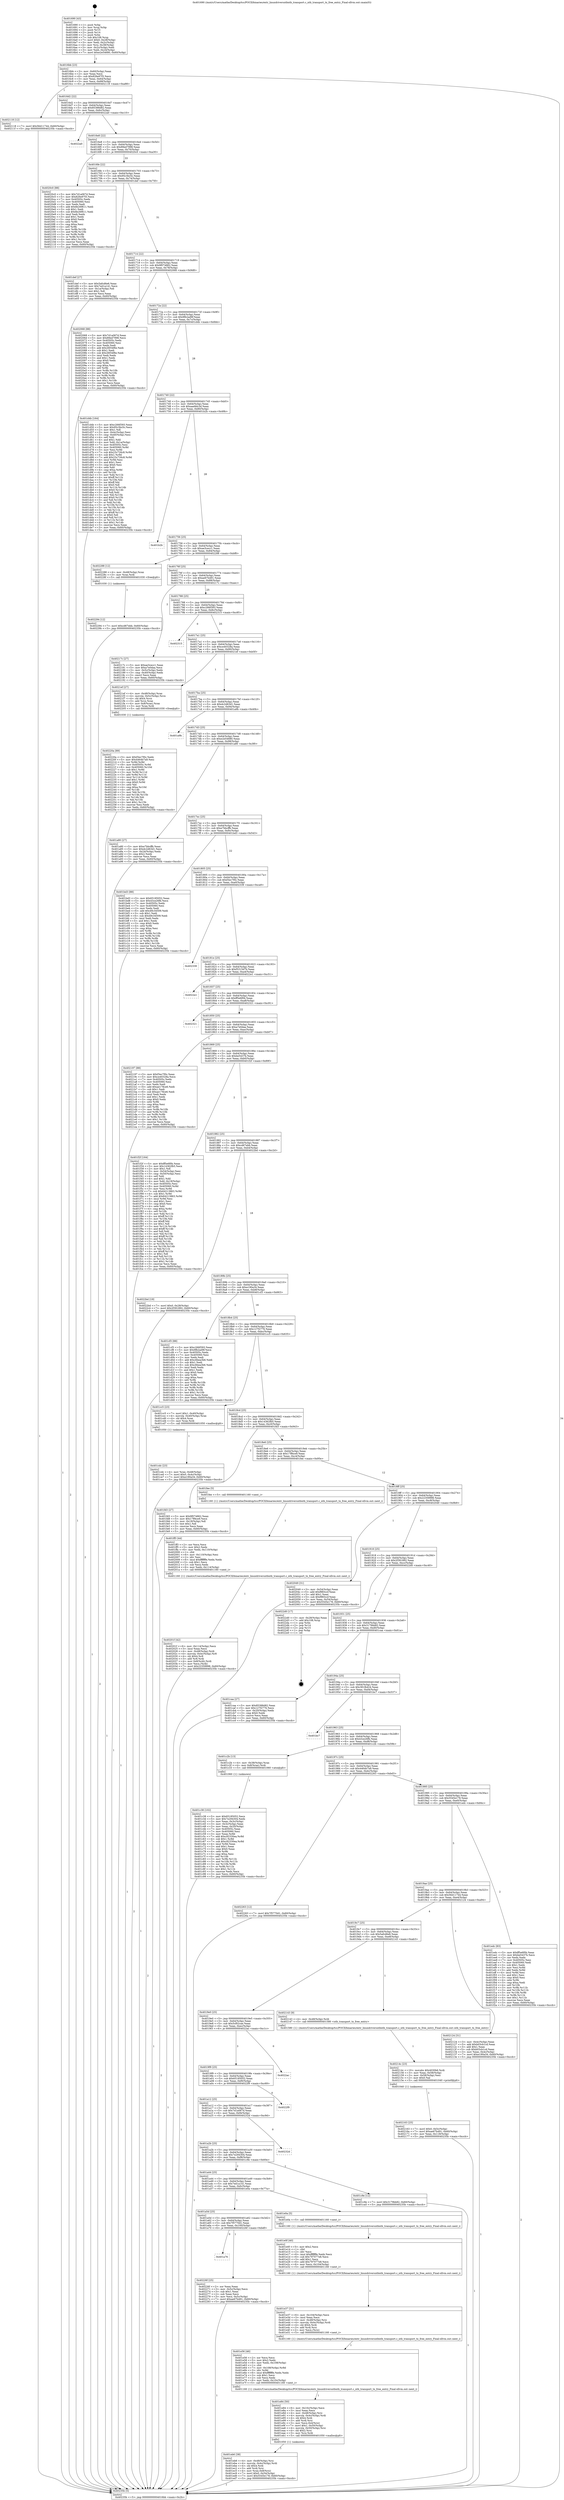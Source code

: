 digraph "0x401690" {
  label = "0x401690 (/mnt/c/Users/mathe/Desktop/tcc/POCII/binaries/extr_linuxdriversntbntb_transport.c_ntb_transport_tx_free_entry_Final-ollvm.out::main(0))"
  labelloc = "t"
  node[shape=record]

  Entry [label="",width=0.3,height=0.3,shape=circle,fillcolor=black,style=filled]
  "0x4016bb" [label="{
     0x4016bb [23]\l
     | [instrs]\l
     &nbsp;&nbsp;0x4016bb \<+3\>: mov -0x60(%rbp),%eax\l
     &nbsp;&nbsp;0x4016be \<+2\>: mov %eax,%ecx\l
     &nbsp;&nbsp;0x4016c0 \<+6\>: sub $0x826e97f3,%ecx\l
     &nbsp;&nbsp;0x4016c6 \<+3\>: mov %eax,-0x64(%rbp)\l
     &nbsp;&nbsp;0x4016c9 \<+3\>: mov %ecx,-0x68(%rbp)\l
     &nbsp;&nbsp;0x4016cc \<+6\>: je 0000000000402118 \<main+0xa88\>\l
  }"]
  "0x402118" [label="{
     0x402118 [12]\l
     | [instrs]\l
     &nbsp;&nbsp;0x402118 \<+7\>: movl $0x56d11744,-0x60(%rbp)\l
     &nbsp;&nbsp;0x40211f \<+5\>: jmp 000000000040235b \<main+0xccb\>\l
  }"]
  "0x4016d2" [label="{
     0x4016d2 [22]\l
     | [instrs]\l
     &nbsp;&nbsp;0x4016d2 \<+5\>: jmp 00000000004016d7 \<main+0x47\>\l
     &nbsp;&nbsp;0x4016d7 \<+3\>: mov -0x64(%rbp),%eax\l
     &nbsp;&nbsp;0x4016da \<+5\>: sub $0x85388d82,%eax\l
     &nbsp;&nbsp;0x4016df \<+3\>: mov %eax,-0x6c(%rbp)\l
     &nbsp;&nbsp;0x4016e2 \<+6\>: je 00000000004022a0 \<main+0xc10\>\l
  }"]
  Exit [label="",width=0.3,height=0.3,shape=circle,fillcolor=black,style=filled,peripheries=2]
  "0x4022a0" [label="{
     0x4022a0\l
  }", style=dashed]
  "0x4016e8" [label="{
     0x4016e8 [22]\l
     | [instrs]\l
     &nbsp;&nbsp;0x4016e8 \<+5\>: jmp 00000000004016ed \<main+0x5d\>\l
     &nbsp;&nbsp;0x4016ed \<+3\>: mov -0x64(%rbp),%eax\l
     &nbsp;&nbsp;0x4016f0 \<+5\>: sub $0x89ed7998,%eax\l
     &nbsp;&nbsp;0x4016f5 \<+3\>: mov %eax,-0x70(%rbp)\l
     &nbsp;&nbsp;0x4016f8 \<+6\>: je 00000000004020c0 \<main+0xa30\>\l
  }"]
  "0x402294" [label="{
     0x402294 [12]\l
     | [instrs]\l
     &nbsp;&nbsp;0x402294 \<+7\>: movl $0xcd67ebb,-0x60(%rbp)\l
     &nbsp;&nbsp;0x40229b \<+5\>: jmp 000000000040235b \<main+0xccb\>\l
  }"]
  "0x4020c0" [label="{
     0x4020c0 [88]\l
     | [instrs]\l
     &nbsp;&nbsp;0x4020c0 \<+5\>: mov $0x7d1a067d,%eax\l
     &nbsp;&nbsp;0x4020c5 \<+5\>: mov $0x826e97f3,%ecx\l
     &nbsp;&nbsp;0x4020ca \<+7\>: mov 0x40505c,%edx\l
     &nbsp;&nbsp;0x4020d1 \<+7\>: mov 0x405060,%esi\l
     &nbsp;&nbsp;0x4020d8 \<+2\>: mov %edx,%edi\l
     &nbsp;&nbsp;0x4020da \<+6\>: add $0x8e26f611,%edi\l
     &nbsp;&nbsp;0x4020e0 \<+3\>: sub $0x1,%edi\l
     &nbsp;&nbsp;0x4020e3 \<+6\>: sub $0x8e26f611,%edi\l
     &nbsp;&nbsp;0x4020e9 \<+3\>: imul %edi,%edx\l
     &nbsp;&nbsp;0x4020ec \<+3\>: and $0x1,%edx\l
     &nbsp;&nbsp;0x4020ef \<+3\>: cmp $0x0,%edx\l
     &nbsp;&nbsp;0x4020f2 \<+4\>: sete %r8b\l
     &nbsp;&nbsp;0x4020f6 \<+3\>: cmp $0xa,%esi\l
     &nbsp;&nbsp;0x4020f9 \<+4\>: setl %r9b\l
     &nbsp;&nbsp;0x4020fd \<+3\>: mov %r8b,%r10b\l
     &nbsp;&nbsp;0x402100 \<+3\>: and %r9b,%r10b\l
     &nbsp;&nbsp;0x402103 \<+3\>: xor %r9b,%r8b\l
     &nbsp;&nbsp;0x402106 \<+3\>: or %r8b,%r10b\l
     &nbsp;&nbsp;0x402109 \<+4\>: test $0x1,%r10b\l
     &nbsp;&nbsp;0x40210d \<+3\>: cmovne %ecx,%eax\l
     &nbsp;&nbsp;0x402110 \<+3\>: mov %eax,-0x60(%rbp)\l
     &nbsp;&nbsp;0x402113 \<+5\>: jmp 000000000040235b \<main+0xccb\>\l
  }"]
  "0x4016fe" [label="{
     0x4016fe [22]\l
     | [instrs]\l
     &nbsp;&nbsp;0x4016fe \<+5\>: jmp 0000000000401703 \<main+0x73\>\l
     &nbsp;&nbsp;0x401703 \<+3\>: mov -0x64(%rbp),%eax\l
     &nbsp;&nbsp;0x401706 \<+5\>: sub $0x95c3bc5c,%eax\l
     &nbsp;&nbsp;0x40170b \<+3\>: mov %eax,-0x74(%rbp)\l
     &nbsp;&nbsp;0x40170e \<+6\>: je 0000000000401def \<main+0x75f\>\l
  }"]
  "0x401a76" [label="{
     0x401a76\l
  }", style=dashed]
  "0x401def" [label="{
     0x401def [27]\l
     | [instrs]\l
     &nbsp;&nbsp;0x401def \<+5\>: mov $0x5afcd6e6,%eax\l
     &nbsp;&nbsp;0x401df4 \<+5\>: mov $0x7ed1a141,%ecx\l
     &nbsp;&nbsp;0x401df9 \<+3\>: mov -0x1a(%rbp),%dl\l
     &nbsp;&nbsp;0x401dfc \<+3\>: test $0x1,%dl\l
     &nbsp;&nbsp;0x401dff \<+3\>: cmovne %ecx,%eax\l
     &nbsp;&nbsp;0x401e02 \<+3\>: mov %eax,-0x60(%rbp)\l
     &nbsp;&nbsp;0x401e05 \<+5\>: jmp 000000000040235b \<main+0xccb\>\l
  }"]
  "0x401714" [label="{
     0x401714 [22]\l
     | [instrs]\l
     &nbsp;&nbsp;0x401714 \<+5\>: jmp 0000000000401719 \<main+0x89\>\l
     &nbsp;&nbsp;0x401719 \<+3\>: mov -0x64(%rbp),%eax\l
     &nbsp;&nbsp;0x40171c \<+5\>: sub $0x9f074862,%eax\l
     &nbsp;&nbsp;0x401721 \<+3\>: mov %eax,-0x78(%rbp)\l
     &nbsp;&nbsp;0x401724 \<+6\>: je 0000000000402068 \<main+0x9d8\>\l
  }"]
  "0x40226f" [label="{
     0x40226f [25]\l
     | [instrs]\l
     &nbsp;&nbsp;0x40226f \<+2\>: xor %eax,%eax\l
     &nbsp;&nbsp;0x402271 \<+3\>: mov -0x5c(%rbp),%ecx\l
     &nbsp;&nbsp;0x402274 \<+3\>: sub $0x1,%eax\l
     &nbsp;&nbsp;0x402277 \<+2\>: sub %eax,%ecx\l
     &nbsp;&nbsp;0x402279 \<+3\>: mov %ecx,-0x5c(%rbp)\l
     &nbsp;&nbsp;0x40227c \<+7\>: movl $0xae67b491,-0x60(%rbp)\l
     &nbsp;&nbsp;0x402283 \<+5\>: jmp 000000000040235b \<main+0xccb\>\l
  }"]
  "0x402068" [label="{
     0x402068 [88]\l
     | [instrs]\l
     &nbsp;&nbsp;0x402068 \<+5\>: mov $0x7d1a067d,%eax\l
     &nbsp;&nbsp;0x40206d \<+5\>: mov $0x89ed7998,%ecx\l
     &nbsp;&nbsp;0x402072 \<+7\>: mov 0x40505c,%edx\l
     &nbsp;&nbsp;0x402079 \<+7\>: mov 0x405060,%esi\l
     &nbsp;&nbsp;0x402080 \<+2\>: mov %edx,%edi\l
     &nbsp;&nbsp;0x402082 \<+6\>: add $0x26f34f6e,%edi\l
     &nbsp;&nbsp;0x402088 \<+3\>: sub $0x1,%edi\l
     &nbsp;&nbsp;0x40208b \<+6\>: sub $0x26f34f6e,%edi\l
     &nbsp;&nbsp;0x402091 \<+3\>: imul %edi,%edx\l
     &nbsp;&nbsp;0x402094 \<+3\>: and $0x1,%edx\l
     &nbsp;&nbsp;0x402097 \<+3\>: cmp $0x0,%edx\l
     &nbsp;&nbsp;0x40209a \<+4\>: sete %r8b\l
     &nbsp;&nbsp;0x40209e \<+3\>: cmp $0xa,%esi\l
     &nbsp;&nbsp;0x4020a1 \<+4\>: setl %r9b\l
     &nbsp;&nbsp;0x4020a5 \<+3\>: mov %r8b,%r10b\l
     &nbsp;&nbsp;0x4020a8 \<+3\>: and %r9b,%r10b\l
     &nbsp;&nbsp;0x4020ab \<+3\>: xor %r9b,%r8b\l
     &nbsp;&nbsp;0x4020ae \<+3\>: or %r8b,%r10b\l
     &nbsp;&nbsp;0x4020b1 \<+4\>: test $0x1,%r10b\l
     &nbsp;&nbsp;0x4020b5 \<+3\>: cmovne %ecx,%eax\l
     &nbsp;&nbsp;0x4020b8 \<+3\>: mov %eax,-0x60(%rbp)\l
     &nbsp;&nbsp;0x4020bb \<+5\>: jmp 000000000040235b \<main+0xccb\>\l
  }"]
  "0x40172a" [label="{
     0x40172a [22]\l
     | [instrs]\l
     &nbsp;&nbsp;0x40172a \<+5\>: jmp 000000000040172f \<main+0x9f\>\l
     &nbsp;&nbsp;0x40172f \<+3\>: mov -0x64(%rbp),%eax\l
     &nbsp;&nbsp;0x401732 \<+5\>: sub $0x9fb2ad9f,%eax\l
     &nbsp;&nbsp;0x401737 \<+3\>: mov %eax,-0x7c(%rbp)\l
     &nbsp;&nbsp;0x40173a \<+6\>: je 0000000000401d4b \<main+0x6bb\>\l
  }"]
  "0x40220a" [label="{
     0x40220a [89]\l
     | [instrs]\l
     &nbsp;&nbsp;0x40220a \<+5\>: mov $0xf3ec7f0c,%edx\l
     &nbsp;&nbsp;0x40220f \<+5\>: mov $0x4464b7a9,%esi\l
     &nbsp;&nbsp;0x402214 \<+3\>: xor %r8d,%r8d\l
     &nbsp;&nbsp;0x402217 \<+8\>: mov 0x40505c,%r9d\l
     &nbsp;&nbsp;0x40221f \<+8\>: mov 0x405060,%r10d\l
     &nbsp;&nbsp;0x402227 \<+4\>: sub $0x1,%r8d\l
     &nbsp;&nbsp;0x40222b \<+3\>: mov %r9d,%r11d\l
     &nbsp;&nbsp;0x40222e \<+3\>: add %r8d,%r11d\l
     &nbsp;&nbsp;0x402231 \<+4\>: imul %r11d,%r9d\l
     &nbsp;&nbsp;0x402235 \<+4\>: and $0x1,%r9d\l
     &nbsp;&nbsp;0x402239 \<+4\>: cmp $0x0,%r9d\l
     &nbsp;&nbsp;0x40223d \<+3\>: sete %bl\l
     &nbsp;&nbsp;0x402240 \<+4\>: cmp $0xa,%r10d\l
     &nbsp;&nbsp;0x402244 \<+4\>: setl %r14b\l
     &nbsp;&nbsp;0x402248 \<+3\>: mov %bl,%r15b\l
     &nbsp;&nbsp;0x40224b \<+3\>: and %r14b,%r15b\l
     &nbsp;&nbsp;0x40224e \<+3\>: xor %r14b,%bl\l
     &nbsp;&nbsp;0x402251 \<+3\>: or %bl,%r15b\l
     &nbsp;&nbsp;0x402254 \<+4\>: test $0x1,%r15b\l
     &nbsp;&nbsp;0x402258 \<+3\>: cmovne %esi,%edx\l
     &nbsp;&nbsp;0x40225b \<+3\>: mov %edx,-0x60(%rbp)\l
     &nbsp;&nbsp;0x40225e \<+5\>: jmp 000000000040235b \<main+0xccb\>\l
  }"]
  "0x401d4b" [label="{
     0x401d4b [164]\l
     | [instrs]\l
     &nbsp;&nbsp;0x401d4b \<+5\>: mov $0xc266f393,%eax\l
     &nbsp;&nbsp;0x401d50 \<+5\>: mov $0x95c3bc5c,%ecx\l
     &nbsp;&nbsp;0x401d55 \<+2\>: mov $0x1,%dl\l
     &nbsp;&nbsp;0x401d57 \<+3\>: mov -0x4c(%rbp),%esi\l
     &nbsp;&nbsp;0x401d5a \<+3\>: cmp -0x40(%rbp),%esi\l
     &nbsp;&nbsp;0x401d5d \<+4\>: setl %dil\l
     &nbsp;&nbsp;0x401d61 \<+4\>: and $0x1,%dil\l
     &nbsp;&nbsp;0x401d65 \<+4\>: mov %dil,-0x1a(%rbp)\l
     &nbsp;&nbsp;0x401d69 \<+7\>: mov 0x40505c,%esi\l
     &nbsp;&nbsp;0x401d70 \<+8\>: mov 0x405060,%r8d\l
     &nbsp;&nbsp;0x401d78 \<+3\>: mov %esi,%r9d\l
     &nbsp;&nbsp;0x401d7b \<+7\>: sub $0x23c726c8,%r9d\l
     &nbsp;&nbsp;0x401d82 \<+4\>: sub $0x1,%r9d\l
     &nbsp;&nbsp;0x401d86 \<+7\>: add $0x23c726c8,%r9d\l
     &nbsp;&nbsp;0x401d8d \<+4\>: imul %r9d,%esi\l
     &nbsp;&nbsp;0x401d91 \<+3\>: and $0x1,%esi\l
     &nbsp;&nbsp;0x401d94 \<+3\>: cmp $0x0,%esi\l
     &nbsp;&nbsp;0x401d97 \<+4\>: sete %dil\l
     &nbsp;&nbsp;0x401d9b \<+4\>: cmp $0xa,%r8d\l
     &nbsp;&nbsp;0x401d9f \<+4\>: setl %r10b\l
     &nbsp;&nbsp;0x401da3 \<+3\>: mov %dil,%r11b\l
     &nbsp;&nbsp;0x401da6 \<+4\>: xor $0xff,%r11b\l
     &nbsp;&nbsp;0x401daa \<+3\>: mov %r10b,%bl\l
     &nbsp;&nbsp;0x401dad \<+3\>: xor $0xff,%bl\l
     &nbsp;&nbsp;0x401db0 \<+3\>: xor $0x0,%dl\l
     &nbsp;&nbsp;0x401db3 \<+3\>: mov %r11b,%r14b\l
     &nbsp;&nbsp;0x401db6 \<+4\>: and $0x0,%r14b\l
     &nbsp;&nbsp;0x401dba \<+3\>: and %dl,%dil\l
     &nbsp;&nbsp;0x401dbd \<+3\>: mov %bl,%r15b\l
     &nbsp;&nbsp;0x401dc0 \<+4\>: and $0x0,%r15b\l
     &nbsp;&nbsp;0x401dc4 \<+3\>: and %dl,%r10b\l
     &nbsp;&nbsp;0x401dc7 \<+3\>: or %dil,%r14b\l
     &nbsp;&nbsp;0x401dca \<+3\>: or %r10b,%r15b\l
     &nbsp;&nbsp;0x401dcd \<+3\>: xor %r15b,%r14b\l
     &nbsp;&nbsp;0x401dd0 \<+3\>: or %bl,%r11b\l
     &nbsp;&nbsp;0x401dd3 \<+4\>: xor $0xff,%r11b\l
     &nbsp;&nbsp;0x401dd7 \<+3\>: or $0x0,%dl\l
     &nbsp;&nbsp;0x401dda \<+3\>: and %dl,%r11b\l
     &nbsp;&nbsp;0x401ddd \<+3\>: or %r11b,%r14b\l
     &nbsp;&nbsp;0x401de0 \<+4\>: test $0x1,%r14b\l
     &nbsp;&nbsp;0x401de4 \<+3\>: cmovne %ecx,%eax\l
     &nbsp;&nbsp;0x401de7 \<+3\>: mov %eax,-0x60(%rbp)\l
     &nbsp;&nbsp;0x401dea \<+5\>: jmp 000000000040235b \<main+0xccb\>\l
  }"]
  "0x401740" [label="{
     0x401740 [22]\l
     | [instrs]\l
     &nbsp;&nbsp;0x401740 \<+5\>: jmp 0000000000401745 \<main+0xb5\>\l
     &nbsp;&nbsp;0x401745 \<+3\>: mov -0x64(%rbp),%eax\l
     &nbsp;&nbsp;0x401748 \<+5\>: sub $0xaae8dc3d,%eax\l
     &nbsp;&nbsp;0x40174d \<+3\>: mov %eax,-0x80(%rbp)\l
     &nbsp;&nbsp;0x401750 \<+6\>: je 0000000000401b2b \<main+0x49b\>\l
  }"]
  "0x402163" [label="{
     0x402163 [25]\l
     | [instrs]\l
     &nbsp;&nbsp;0x402163 \<+7\>: movl $0x0,-0x5c(%rbp)\l
     &nbsp;&nbsp;0x40216a \<+7\>: movl $0xae67b491,-0x60(%rbp)\l
     &nbsp;&nbsp;0x402171 \<+6\>: mov %eax,-0x118(%rbp)\l
     &nbsp;&nbsp;0x402177 \<+5\>: jmp 000000000040235b \<main+0xccb\>\l
  }"]
  "0x401b2b" [label="{
     0x401b2b\l
  }", style=dashed]
  "0x401756" [label="{
     0x401756 [25]\l
     | [instrs]\l
     &nbsp;&nbsp;0x401756 \<+5\>: jmp 000000000040175b \<main+0xcb\>\l
     &nbsp;&nbsp;0x40175b \<+3\>: mov -0x64(%rbp),%eax\l
     &nbsp;&nbsp;0x40175e \<+5\>: sub $0xae3cecc1,%eax\l
     &nbsp;&nbsp;0x401763 \<+6\>: mov %eax,-0x84(%rbp)\l
     &nbsp;&nbsp;0x401769 \<+6\>: je 0000000000402288 \<main+0xbf8\>\l
  }"]
  "0x40214c" [label="{
     0x40214c [23]\l
     | [instrs]\l
     &nbsp;&nbsp;0x40214c \<+10\>: movabs $0x4030b6,%rdi\l
     &nbsp;&nbsp;0x402156 \<+3\>: mov %eax,-0x58(%rbp)\l
     &nbsp;&nbsp;0x402159 \<+3\>: mov -0x58(%rbp),%esi\l
     &nbsp;&nbsp;0x40215c \<+2\>: mov $0x0,%al\l
     &nbsp;&nbsp;0x40215e \<+5\>: call 0000000000401040 \<printf@plt\>\l
     | [calls]\l
     &nbsp;&nbsp;0x401040 \{1\} (unknown)\l
  }"]
  "0x402288" [label="{
     0x402288 [12]\l
     | [instrs]\l
     &nbsp;&nbsp;0x402288 \<+4\>: mov -0x48(%rbp),%rax\l
     &nbsp;&nbsp;0x40228c \<+3\>: mov %rax,%rdi\l
     &nbsp;&nbsp;0x40228f \<+5\>: call 0000000000401030 \<free@plt\>\l
     | [calls]\l
     &nbsp;&nbsp;0x401030 \{1\} (unknown)\l
  }"]
  "0x40176f" [label="{
     0x40176f [25]\l
     | [instrs]\l
     &nbsp;&nbsp;0x40176f \<+5\>: jmp 0000000000401774 \<main+0xe4\>\l
     &nbsp;&nbsp;0x401774 \<+3\>: mov -0x64(%rbp),%eax\l
     &nbsp;&nbsp;0x401777 \<+5\>: sub $0xae67b491,%eax\l
     &nbsp;&nbsp;0x40177c \<+6\>: mov %eax,-0x88(%rbp)\l
     &nbsp;&nbsp;0x401782 \<+6\>: je 000000000040217c \<main+0xaec\>\l
  }"]
  "0x40201f" [label="{
     0x40201f [42]\l
     | [instrs]\l
     &nbsp;&nbsp;0x40201f \<+6\>: mov -0x114(%rbp),%ecx\l
     &nbsp;&nbsp;0x402025 \<+3\>: imul %eax,%ecx\l
     &nbsp;&nbsp;0x402028 \<+4\>: mov -0x48(%rbp),%rdi\l
     &nbsp;&nbsp;0x40202c \<+4\>: movslq -0x4c(%rbp),%r8\l
     &nbsp;&nbsp;0x402030 \<+4\>: shl $0x4,%r8\l
     &nbsp;&nbsp;0x402034 \<+3\>: add %r8,%rdi\l
     &nbsp;&nbsp;0x402037 \<+4\>: mov 0x8(%rdi),%rdi\l
     &nbsp;&nbsp;0x40203b \<+2\>: mov %ecx,(%rdi)\l
     &nbsp;&nbsp;0x40203d \<+7\>: movl $0x22359998,-0x60(%rbp)\l
     &nbsp;&nbsp;0x402044 \<+5\>: jmp 000000000040235b \<main+0xccb\>\l
  }"]
  "0x40217c" [label="{
     0x40217c [27]\l
     | [instrs]\l
     &nbsp;&nbsp;0x40217c \<+5\>: mov $0xae3cecc1,%eax\l
     &nbsp;&nbsp;0x402181 \<+5\>: mov $0xa7e0daa,%ecx\l
     &nbsp;&nbsp;0x402186 \<+3\>: mov -0x5c(%rbp),%edx\l
     &nbsp;&nbsp;0x402189 \<+3\>: cmp -0x40(%rbp),%edx\l
     &nbsp;&nbsp;0x40218c \<+3\>: cmovl %ecx,%eax\l
     &nbsp;&nbsp;0x40218f \<+3\>: mov %eax,-0x60(%rbp)\l
     &nbsp;&nbsp;0x402192 \<+5\>: jmp 000000000040235b \<main+0xccb\>\l
  }"]
  "0x401788" [label="{
     0x401788 [25]\l
     | [instrs]\l
     &nbsp;&nbsp;0x401788 \<+5\>: jmp 000000000040178d \<main+0xfd\>\l
     &nbsp;&nbsp;0x40178d \<+3\>: mov -0x64(%rbp),%eax\l
     &nbsp;&nbsp;0x401790 \<+5\>: sub $0xc266f393,%eax\l
     &nbsp;&nbsp;0x401795 \<+6\>: mov %eax,-0x8c(%rbp)\l
     &nbsp;&nbsp;0x40179b \<+6\>: je 0000000000402315 \<main+0xc85\>\l
  }"]
  "0x401ff3" [label="{
     0x401ff3 [44]\l
     | [instrs]\l
     &nbsp;&nbsp;0x401ff3 \<+2\>: xor %ecx,%ecx\l
     &nbsp;&nbsp;0x401ff5 \<+5\>: mov $0x2,%edx\l
     &nbsp;&nbsp;0x401ffa \<+6\>: mov %edx,-0x110(%rbp)\l
     &nbsp;&nbsp;0x402000 \<+1\>: cltd\l
     &nbsp;&nbsp;0x402001 \<+6\>: mov -0x110(%rbp),%esi\l
     &nbsp;&nbsp;0x402007 \<+2\>: idiv %esi\l
     &nbsp;&nbsp;0x402009 \<+6\>: imul $0xfffffffe,%edx,%edx\l
     &nbsp;&nbsp;0x40200f \<+3\>: sub $0x1,%ecx\l
     &nbsp;&nbsp;0x402012 \<+2\>: sub %ecx,%edx\l
     &nbsp;&nbsp;0x402014 \<+6\>: mov %edx,-0x114(%rbp)\l
     &nbsp;&nbsp;0x40201a \<+5\>: call 0000000000401160 \<next_i\>\l
     | [calls]\l
     &nbsp;&nbsp;0x401160 \{1\} (/mnt/c/Users/mathe/Desktop/tcc/POCII/binaries/extr_linuxdriversntbntb_transport.c_ntb_transport_tx_free_entry_Final-ollvm.out::next_i)\l
  }"]
  "0x402315" [label="{
     0x402315\l
  }", style=dashed]
  "0x4017a1" [label="{
     0x4017a1 [25]\l
     | [instrs]\l
     &nbsp;&nbsp;0x4017a1 \<+5\>: jmp 00000000004017a6 \<main+0x116\>\l
     &nbsp;&nbsp;0x4017a6 \<+3\>: mov -0x64(%rbp),%eax\l
     &nbsp;&nbsp;0x4017a9 \<+5\>: sub $0xce40328a,%eax\l
     &nbsp;&nbsp;0x4017ae \<+6\>: mov %eax,-0x90(%rbp)\l
     &nbsp;&nbsp;0x4017b4 \<+6\>: je 00000000004021ef \<main+0xb5f\>\l
  }"]
  "0x401eb6" [label="{
     0x401eb6 [38]\l
     | [instrs]\l
     &nbsp;&nbsp;0x401eb6 \<+4\>: mov -0x48(%rbp),%rsi\l
     &nbsp;&nbsp;0x401eba \<+4\>: movslq -0x4c(%rbp),%rdi\l
     &nbsp;&nbsp;0x401ebe \<+4\>: shl $0x4,%rdi\l
     &nbsp;&nbsp;0x401ec2 \<+3\>: add %rdi,%rsi\l
     &nbsp;&nbsp;0x401ec5 \<+4\>: mov %rax,0x8(%rsi)\l
     &nbsp;&nbsp;0x401ec9 \<+7\>: movl $0x0,-0x54(%rbp)\l
     &nbsp;&nbsp;0x401ed0 \<+7\>: movl $0x5545e178,-0x60(%rbp)\l
     &nbsp;&nbsp;0x401ed7 \<+5\>: jmp 000000000040235b \<main+0xccb\>\l
  }"]
  "0x4021ef" [label="{
     0x4021ef [27]\l
     | [instrs]\l
     &nbsp;&nbsp;0x4021ef \<+4\>: mov -0x48(%rbp),%rax\l
     &nbsp;&nbsp;0x4021f3 \<+4\>: movslq -0x5c(%rbp),%rcx\l
     &nbsp;&nbsp;0x4021f7 \<+4\>: shl $0x4,%rcx\l
     &nbsp;&nbsp;0x4021fb \<+3\>: add %rcx,%rax\l
     &nbsp;&nbsp;0x4021fe \<+4\>: mov 0x8(%rax),%rax\l
     &nbsp;&nbsp;0x402202 \<+3\>: mov %rax,%rdi\l
     &nbsp;&nbsp;0x402205 \<+5\>: call 0000000000401030 \<free@plt\>\l
     | [calls]\l
     &nbsp;&nbsp;0x401030 \{1\} (unknown)\l
  }"]
  "0x4017ba" [label="{
     0x4017ba [25]\l
     | [instrs]\l
     &nbsp;&nbsp;0x4017ba \<+5\>: jmp 00000000004017bf \<main+0x12f\>\l
     &nbsp;&nbsp;0x4017bf \<+3\>: mov -0x64(%rbp),%eax\l
     &nbsp;&nbsp;0x4017c2 \<+5\>: sub $0xdc2d63d1,%eax\l
     &nbsp;&nbsp;0x4017c7 \<+6\>: mov %eax,-0x94(%rbp)\l
     &nbsp;&nbsp;0x4017cd \<+6\>: je 0000000000401a9b \<main+0x40b\>\l
  }"]
  "0x401e84" [label="{
     0x401e84 [50]\l
     | [instrs]\l
     &nbsp;&nbsp;0x401e84 \<+6\>: mov -0x10c(%rbp),%ecx\l
     &nbsp;&nbsp;0x401e8a \<+3\>: imul %eax,%ecx\l
     &nbsp;&nbsp;0x401e8d \<+4\>: mov -0x48(%rbp),%rsi\l
     &nbsp;&nbsp;0x401e91 \<+4\>: movslq -0x4c(%rbp),%rdi\l
     &nbsp;&nbsp;0x401e95 \<+4\>: shl $0x4,%rdi\l
     &nbsp;&nbsp;0x401e99 \<+3\>: add %rdi,%rsi\l
     &nbsp;&nbsp;0x401e9c \<+3\>: mov %ecx,0x4(%rsi)\l
     &nbsp;&nbsp;0x401e9f \<+7\>: movl $0x1,-0x50(%rbp)\l
     &nbsp;&nbsp;0x401ea6 \<+4\>: movslq -0x50(%rbp),%rsi\l
     &nbsp;&nbsp;0x401eaa \<+4\>: shl $0x2,%rsi\l
     &nbsp;&nbsp;0x401eae \<+3\>: mov %rsi,%rdi\l
     &nbsp;&nbsp;0x401eb1 \<+5\>: call 0000000000401050 \<malloc@plt\>\l
     | [calls]\l
     &nbsp;&nbsp;0x401050 \{1\} (unknown)\l
  }"]
  "0x401a9b" [label="{
     0x401a9b\l
  }", style=dashed]
  "0x4017d3" [label="{
     0x4017d3 [25]\l
     | [instrs]\l
     &nbsp;&nbsp;0x4017d3 \<+5\>: jmp 00000000004017d8 \<main+0x148\>\l
     &nbsp;&nbsp;0x4017d8 \<+3\>: mov -0x64(%rbp),%eax\l
     &nbsp;&nbsp;0x4017db \<+5\>: sub $0xe2e54680,%eax\l
     &nbsp;&nbsp;0x4017e0 \<+6\>: mov %eax,-0x98(%rbp)\l
     &nbsp;&nbsp;0x4017e6 \<+6\>: je 0000000000401a80 \<main+0x3f0\>\l
  }"]
  "0x401e56" [label="{
     0x401e56 [46]\l
     | [instrs]\l
     &nbsp;&nbsp;0x401e56 \<+2\>: xor %ecx,%ecx\l
     &nbsp;&nbsp;0x401e58 \<+5\>: mov $0x2,%edx\l
     &nbsp;&nbsp;0x401e5d \<+6\>: mov %edx,-0x108(%rbp)\l
     &nbsp;&nbsp;0x401e63 \<+1\>: cltd\l
     &nbsp;&nbsp;0x401e64 \<+7\>: mov -0x108(%rbp),%r8d\l
     &nbsp;&nbsp;0x401e6b \<+3\>: idiv %r8d\l
     &nbsp;&nbsp;0x401e6e \<+6\>: imul $0xfffffffe,%edx,%edx\l
     &nbsp;&nbsp;0x401e74 \<+3\>: sub $0x1,%ecx\l
     &nbsp;&nbsp;0x401e77 \<+2\>: sub %ecx,%edx\l
     &nbsp;&nbsp;0x401e79 \<+6\>: mov %edx,-0x10c(%rbp)\l
     &nbsp;&nbsp;0x401e7f \<+5\>: call 0000000000401160 \<next_i\>\l
     | [calls]\l
     &nbsp;&nbsp;0x401160 \{1\} (/mnt/c/Users/mathe/Desktop/tcc/POCII/binaries/extr_linuxdriversntbntb_transport.c_ntb_transport_tx_free_entry_Final-ollvm.out::next_i)\l
  }"]
  "0x401a80" [label="{
     0x401a80 [27]\l
     | [instrs]\l
     &nbsp;&nbsp;0x401a80 \<+5\>: mov $0xe7bbcffb,%eax\l
     &nbsp;&nbsp;0x401a85 \<+5\>: mov $0xdc2d63d1,%ecx\l
     &nbsp;&nbsp;0x401a8a \<+3\>: mov -0x24(%rbp),%edx\l
     &nbsp;&nbsp;0x401a8d \<+3\>: cmp $0x2,%edx\l
     &nbsp;&nbsp;0x401a90 \<+3\>: cmovne %ecx,%eax\l
     &nbsp;&nbsp;0x401a93 \<+3\>: mov %eax,-0x60(%rbp)\l
     &nbsp;&nbsp;0x401a96 \<+5\>: jmp 000000000040235b \<main+0xccb\>\l
  }"]
  "0x4017ec" [label="{
     0x4017ec [25]\l
     | [instrs]\l
     &nbsp;&nbsp;0x4017ec \<+5\>: jmp 00000000004017f1 \<main+0x161\>\l
     &nbsp;&nbsp;0x4017f1 \<+3\>: mov -0x64(%rbp),%eax\l
     &nbsp;&nbsp;0x4017f4 \<+5\>: sub $0xe7bbcffb,%eax\l
     &nbsp;&nbsp;0x4017f9 \<+6\>: mov %eax,-0x9c(%rbp)\l
     &nbsp;&nbsp;0x4017ff \<+6\>: je 0000000000401bd3 \<main+0x543\>\l
  }"]
  "0x40235b" [label="{
     0x40235b [5]\l
     | [instrs]\l
     &nbsp;&nbsp;0x40235b \<+5\>: jmp 00000000004016bb \<main+0x2b\>\l
  }"]
  "0x401690" [label="{
     0x401690 [43]\l
     | [instrs]\l
     &nbsp;&nbsp;0x401690 \<+1\>: push %rbp\l
     &nbsp;&nbsp;0x401691 \<+3\>: mov %rsp,%rbp\l
     &nbsp;&nbsp;0x401694 \<+2\>: push %r15\l
     &nbsp;&nbsp;0x401696 \<+2\>: push %r14\l
     &nbsp;&nbsp;0x401698 \<+1\>: push %rbx\l
     &nbsp;&nbsp;0x401699 \<+7\>: sub $0x108,%rsp\l
     &nbsp;&nbsp;0x4016a0 \<+7\>: movl $0x0,-0x28(%rbp)\l
     &nbsp;&nbsp;0x4016a7 \<+3\>: mov %edi,-0x2c(%rbp)\l
     &nbsp;&nbsp;0x4016aa \<+4\>: mov %rsi,-0x38(%rbp)\l
     &nbsp;&nbsp;0x4016ae \<+3\>: mov -0x2c(%rbp),%edi\l
     &nbsp;&nbsp;0x4016b1 \<+3\>: mov %edi,-0x24(%rbp)\l
     &nbsp;&nbsp;0x4016b4 \<+7\>: movl $0xe2e54680,-0x60(%rbp)\l
  }"]
  "0x401e37" [label="{
     0x401e37 [31]\l
     | [instrs]\l
     &nbsp;&nbsp;0x401e37 \<+6\>: mov -0x104(%rbp),%ecx\l
     &nbsp;&nbsp;0x401e3d \<+3\>: imul %eax,%ecx\l
     &nbsp;&nbsp;0x401e40 \<+4\>: mov -0x48(%rbp),%rsi\l
     &nbsp;&nbsp;0x401e44 \<+4\>: movslq -0x4c(%rbp),%rdi\l
     &nbsp;&nbsp;0x401e48 \<+4\>: shl $0x4,%rdi\l
     &nbsp;&nbsp;0x401e4c \<+3\>: add %rdi,%rsi\l
     &nbsp;&nbsp;0x401e4f \<+2\>: mov %ecx,(%rsi)\l
     &nbsp;&nbsp;0x401e51 \<+5\>: call 0000000000401160 \<next_i\>\l
     | [calls]\l
     &nbsp;&nbsp;0x401160 \{1\} (/mnt/c/Users/mathe/Desktop/tcc/POCII/binaries/extr_linuxdriversntbntb_transport.c_ntb_transport_tx_free_entry_Final-ollvm.out::next_i)\l
  }"]
  "0x401bd3" [label="{
     0x401bd3 [88]\l
     | [instrs]\l
     &nbsp;&nbsp;0x401bd3 \<+5\>: mov $0x65185052,%eax\l
     &nbsp;&nbsp;0x401bd8 \<+5\>: mov $0x43ce26fb,%ecx\l
     &nbsp;&nbsp;0x401bdd \<+7\>: mov 0x40505c,%edx\l
     &nbsp;&nbsp;0x401be4 \<+7\>: mov 0x405060,%esi\l
     &nbsp;&nbsp;0x401beb \<+2\>: mov %edx,%edi\l
     &nbsp;&nbsp;0x401bed \<+6\>: add $0x49c34509,%edi\l
     &nbsp;&nbsp;0x401bf3 \<+3\>: sub $0x1,%edi\l
     &nbsp;&nbsp;0x401bf6 \<+6\>: sub $0x49c34509,%edi\l
     &nbsp;&nbsp;0x401bfc \<+3\>: imul %edi,%edx\l
     &nbsp;&nbsp;0x401bff \<+3\>: and $0x1,%edx\l
     &nbsp;&nbsp;0x401c02 \<+3\>: cmp $0x0,%edx\l
     &nbsp;&nbsp;0x401c05 \<+4\>: sete %r8b\l
     &nbsp;&nbsp;0x401c09 \<+3\>: cmp $0xa,%esi\l
     &nbsp;&nbsp;0x401c0c \<+4\>: setl %r9b\l
     &nbsp;&nbsp;0x401c10 \<+3\>: mov %r8b,%r10b\l
     &nbsp;&nbsp;0x401c13 \<+3\>: and %r9b,%r10b\l
     &nbsp;&nbsp;0x401c16 \<+3\>: xor %r9b,%r8b\l
     &nbsp;&nbsp;0x401c19 \<+3\>: or %r8b,%r10b\l
     &nbsp;&nbsp;0x401c1c \<+4\>: test $0x1,%r10b\l
     &nbsp;&nbsp;0x401c20 \<+3\>: cmovne %ecx,%eax\l
     &nbsp;&nbsp;0x401c23 \<+3\>: mov %eax,-0x60(%rbp)\l
     &nbsp;&nbsp;0x401c26 \<+5\>: jmp 000000000040235b \<main+0xccb\>\l
  }"]
  "0x401805" [label="{
     0x401805 [25]\l
     | [instrs]\l
     &nbsp;&nbsp;0x401805 \<+5\>: jmp 000000000040180a \<main+0x17a\>\l
     &nbsp;&nbsp;0x40180a \<+3\>: mov -0x64(%rbp),%eax\l
     &nbsp;&nbsp;0x40180d \<+5\>: sub $0xf3ec7f0c,%eax\l
     &nbsp;&nbsp;0x401812 \<+6\>: mov %eax,-0xa0(%rbp)\l
     &nbsp;&nbsp;0x401818 \<+6\>: je 0000000000402339 \<main+0xca9\>\l
  }"]
  "0x401e0f" [label="{
     0x401e0f [40]\l
     | [instrs]\l
     &nbsp;&nbsp;0x401e0f \<+5\>: mov $0x2,%ecx\l
     &nbsp;&nbsp;0x401e14 \<+1\>: cltd\l
     &nbsp;&nbsp;0x401e15 \<+2\>: idiv %ecx\l
     &nbsp;&nbsp;0x401e17 \<+6\>: imul $0xfffffffe,%edx,%ecx\l
     &nbsp;&nbsp;0x401e1d \<+6\>: sub $0x797077e8,%ecx\l
     &nbsp;&nbsp;0x401e23 \<+3\>: add $0x1,%ecx\l
     &nbsp;&nbsp;0x401e26 \<+6\>: add $0x797077e8,%ecx\l
     &nbsp;&nbsp;0x401e2c \<+6\>: mov %ecx,-0x104(%rbp)\l
     &nbsp;&nbsp;0x401e32 \<+5\>: call 0000000000401160 \<next_i\>\l
     | [calls]\l
     &nbsp;&nbsp;0x401160 \{1\} (/mnt/c/Users/mathe/Desktop/tcc/POCII/binaries/extr_linuxdriversntbntb_transport.c_ntb_transport_tx_free_entry_Final-ollvm.out::next_i)\l
  }"]
  "0x402339" [label="{
     0x402339\l
  }", style=dashed]
  "0x40181e" [label="{
     0x40181e [25]\l
     | [instrs]\l
     &nbsp;&nbsp;0x40181e \<+5\>: jmp 0000000000401823 \<main+0x193\>\l
     &nbsp;&nbsp;0x401823 \<+3\>: mov -0x64(%rbp),%eax\l
     &nbsp;&nbsp;0x401826 \<+5\>: sub $0xf5315d7b,%eax\l
     &nbsp;&nbsp;0x40182b \<+6\>: mov %eax,-0xa4(%rbp)\l
     &nbsp;&nbsp;0x401831 \<+6\>: je 00000000004022e1 \<main+0xc51\>\l
  }"]
  "0x401a5d" [label="{
     0x401a5d [25]\l
     | [instrs]\l
     &nbsp;&nbsp;0x401a5d \<+5\>: jmp 0000000000401a62 \<main+0x3d2\>\l
     &nbsp;&nbsp;0x401a62 \<+3\>: mov -0x64(%rbp),%eax\l
     &nbsp;&nbsp;0x401a65 \<+5\>: sub $0x7f5770d1,%eax\l
     &nbsp;&nbsp;0x401a6a \<+6\>: mov %eax,-0x100(%rbp)\l
     &nbsp;&nbsp;0x401a70 \<+6\>: je 000000000040226f \<main+0xbdf\>\l
  }"]
  "0x4022e1" [label="{
     0x4022e1\l
  }", style=dashed]
  "0x401837" [label="{
     0x401837 [25]\l
     | [instrs]\l
     &nbsp;&nbsp;0x401837 \<+5\>: jmp 000000000040183c \<main+0x1ac\>\l
     &nbsp;&nbsp;0x40183c \<+3\>: mov -0x64(%rbp),%eax\l
     &nbsp;&nbsp;0x40183f \<+5\>: sub $0xff5e6f0b,%eax\l
     &nbsp;&nbsp;0x401844 \<+6\>: mov %eax,-0xa8(%rbp)\l
     &nbsp;&nbsp;0x40184a \<+6\>: je 0000000000402321 \<main+0xc91\>\l
  }"]
  "0x401e0a" [label="{
     0x401e0a [5]\l
     | [instrs]\l
     &nbsp;&nbsp;0x401e0a \<+5\>: call 0000000000401160 \<next_i\>\l
     | [calls]\l
     &nbsp;&nbsp;0x401160 \{1\} (/mnt/c/Users/mathe/Desktop/tcc/POCII/binaries/extr_linuxdriversntbntb_transport.c_ntb_transport_tx_free_entry_Final-ollvm.out::next_i)\l
  }"]
  "0x402321" [label="{
     0x402321\l
  }", style=dashed]
  "0x401850" [label="{
     0x401850 [25]\l
     | [instrs]\l
     &nbsp;&nbsp;0x401850 \<+5\>: jmp 0000000000401855 \<main+0x1c5\>\l
     &nbsp;&nbsp;0x401855 \<+3\>: mov -0x64(%rbp),%eax\l
     &nbsp;&nbsp;0x401858 \<+5\>: sub $0xa7e0daa,%eax\l
     &nbsp;&nbsp;0x40185d \<+6\>: mov %eax,-0xac(%rbp)\l
     &nbsp;&nbsp;0x401863 \<+6\>: je 0000000000402197 \<main+0xb07\>\l
  }"]
  "0x401cdc" [label="{
     0x401cdc [23]\l
     | [instrs]\l
     &nbsp;&nbsp;0x401cdc \<+4\>: mov %rax,-0x48(%rbp)\l
     &nbsp;&nbsp;0x401ce0 \<+7\>: movl $0x0,-0x4c(%rbp)\l
     &nbsp;&nbsp;0x401ce7 \<+7\>: movl $0xe190a34,-0x60(%rbp)\l
     &nbsp;&nbsp;0x401cee \<+5\>: jmp 000000000040235b \<main+0xccb\>\l
  }"]
  "0x402197" [label="{
     0x402197 [88]\l
     | [instrs]\l
     &nbsp;&nbsp;0x402197 \<+5\>: mov $0xf3ec7f0c,%eax\l
     &nbsp;&nbsp;0x40219c \<+5\>: mov $0xce40328a,%ecx\l
     &nbsp;&nbsp;0x4021a1 \<+7\>: mov 0x40505c,%edx\l
     &nbsp;&nbsp;0x4021a8 \<+7\>: mov 0x405060,%esi\l
     &nbsp;&nbsp;0x4021af \<+2\>: mov %edx,%edi\l
     &nbsp;&nbsp;0x4021b1 \<+6\>: add $0xae178ce6,%edi\l
     &nbsp;&nbsp;0x4021b7 \<+3\>: sub $0x1,%edi\l
     &nbsp;&nbsp;0x4021ba \<+6\>: sub $0xae178ce6,%edi\l
     &nbsp;&nbsp;0x4021c0 \<+3\>: imul %edi,%edx\l
     &nbsp;&nbsp;0x4021c3 \<+3\>: and $0x1,%edx\l
     &nbsp;&nbsp;0x4021c6 \<+3\>: cmp $0x0,%edx\l
     &nbsp;&nbsp;0x4021c9 \<+4\>: sete %r8b\l
     &nbsp;&nbsp;0x4021cd \<+3\>: cmp $0xa,%esi\l
     &nbsp;&nbsp;0x4021d0 \<+4\>: setl %r9b\l
     &nbsp;&nbsp;0x4021d4 \<+3\>: mov %r8b,%r10b\l
     &nbsp;&nbsp;0x4021d7 \<+3\>: and %r9b,%r10b\l
     &nbsp;&nbsp;0x4021da \<+3\>: xor %r9b,%r8b\l
     &nbsp;&nbsp;0x4021dd \<+3\>: or %r8b,%r10b\l
     &nbsp;&nbsp;0x4021e0 \<+4\>: test $0x1,%r10b\l
     &nbsp;&nbsp;0x4021e4 \<+3\>: cmovne %ecx,%eax\l
     &nbsp;&nbsp;0x4021e7 \<+3\>: mov %eax,-0x60(%rbp)\l
     &nbsp;&nbsp;0x4021ea \<+5\>: jmp 000000000040235b \<main+0xccb\>\l
  }"]
  "0x401869" [label="{
     0x401869 [25]\l
     | [instrs]\l
     &nbsp;&nbsp;0x401869 \<+5\>: jmp 000000000040186e \<main+0x1de\>\l
     &nbsp;&nbsp;0x40186e \<+3\>: mov -0x64(%rbp),%eax\l
     &nbsp;&nbsp;0x401871 \<+5\>: sub $0xbe5437b,%eax\l
     &nbsp;&nbsp;0x401876 \<+6\>: mov %eax,-0xb0(%rbp)\l
     &nbsp;&nbsp;0x40187c \<+6\>: je 0000000000401f2f \<main+0x89f\>\l
  }"]
  "0x401a44" [label="{
     0x401a44 [25]\l
     | [instrs]\l
     &nbsp;&nbsp;0x401a44 \<+5\>: jmp 0000000000401a49 \<main+0x3b9\>\l
     &nbsp;&nbsp;0x401a49 \<+3\>: mov -0x64(%rbp),%eax\l
     &nbsp;&nbsp;0x401a4c \<+5\>: sub $0x7ed1a141,%eax\l
     &nbsp;&nbsp;0x401a51 \<+6\>: mov %eax,-0xfc(%rbp)\l
     &nbsp;&nbsp;0x401a57 \<+6\>: je 0000000000401e0a \<main+0x77a\>\l
  }"]
  "0x401f2f" [label="{
     0x401f2f [164]\l
     | [instrs]\l
     &nbsp;&nbsp;0x401f2f \<+5\>: mov $0xff5e6f0b,%eax\l
     &nbsp;&nbsp;0x401f34 \<+5\>: mov $0x14362fb5,%ecx\l
     &nbsp;&nbsp;0x401f39 \<+2\>: mov $0x1,%dl\l
     &nbsp;&nbsp;0x401f3b \<+3\>: mov -0x54(%rbp),%esi\l
     &nbsp;&nbsp;0x401f3e \<+3\>: cmp -0x50(%rbp),%esi\l
     &nbsp;&nbsp;0x401f41 \<+4\>: setl %dil\l
     &nbsp;&nbsp;0x401f45 \<+4\>: and $0x1,%dil\l
     &nbsp;&nbsp;0x401f49 \<+4\>: mov %dil,-0x19(%rbp)\l
     &nbsp;&nbsp;0x401f4d \<+7\>: mov 0x40505c,%esi\l
     &nbsp;&nbsp;0x401f54 \<+8\>: mov 0x405060,%r8d\l
     &nbsp;&nbsp;0x401f5c \<+3\>: mov %esi,%r9d\l
     &nbsp;&nbsp;0x401f5f \<+7\>: sub $0x64213863,%r9d\l
     &nbsp;&nbsp;0x401f66 \<+4\>: sub $0x1,%r9d\l
     &nbsp;&nbsp;0x401f6a \<+7\>: add $0x64213863,%r9d\l
     &nbsp;&nbsp;0x401f71 \<+4\>: imul %r9d,%esi\l
     &nbsp;&nbsp;0x401f75 \<+3\>: and $0x1,%esi\l
     &nbsp;&nbsp;0x401f78 \<+3\>: cmp $0x0,%esi\l
     &nbsp;&nbsp;0x401f7b \<+4\>: sete %dil\l
     &nbsp;&nbsp;0x401f7f \<+4\>: cmp $0xa,%r8d\l
     &nbsp;&nbsp;0x401f83 \<+4\>: setl %r10b\l
     &nbsp;&nbsp;0x401f87 \<+3\>: mov %dil,%r11b\l
     &nbsp;&nbsp;0x401f8a \<+4\>: xor $0xff,%r11b\l
     &nbsp;&nbsp;0x401f8e \<+3\>: mov %r10b,%bl\l
     &nbsp;&nbsp;0x401f91 \<+3\>: xor $0xff,%bl\l
     &nbsp;&nbsp;0x401f94 \<+3\>: xor $0x1,%dl\l
     &nbsp;&nbsp;0x401f97 \<+3\>: mov %r11b,%r14b\l
     &nbsp;&nbsp;0x401f9a \<+4\>: and $0xff,%r14b\l
     &nbsp;&nbsp;0x401f9e \<+3\>: and %dl,%dil\l
     &nbsp;&nbsp;0x401fa1 \<+3\>: mov %bl,%r15b\l
     &nbsp;&nbsp;0x401fa4 \<+4\>: and $0xff,%r15b\l
     &nbsp;&nbsp;0x401fa8 \<+3\>: and %dl,%r10b\l
     &nbsp;&nbsp;0x401fab \<+3\>: or %dil,%r14b\l
     &nbsp;&nbsp;0x401fae \<+3\>: or %r10b,%r15b\l
     &nbsp;&nbsp;0x401fb1 \<+3\>: xor %r15b,%r14b\l
     &nbsp;&nbsp;0x401fb4 \<+3\>: or %bl,%r11b\l
     &nbsp;&nbsp;0x401fb7 \<+4\>: xor $0xff,%r11b\l
     &nbsp;&nbsp;0x401fbb \<+3\>: or $0x1,%dl\l
     &nbsp;&nbsp;0x401fbe \<+3\>: and %dl,%r11b\l
     &nbsp;&nbsp;0x401fc1 \<+3\>: or %r11b,%r14b\l
     &nbsp;&nbsp;0x401fc4 \<+4\>: test $0x1,%r14b\l
     &nbsp;&nbsp;0x401fc8 \<+3\>: cmovne %ecx,%eax\l
     &nbsp;&nbsp;0x401fcb \<+3\>: mov %eax,-0x60(%rbp)\l
     &nbsp;&nbsp;0x401fce \<+5\>: jmp 000000000040235b \<main+0xccb\>\l
  }"]
  "0x401882" [label="{
     0x401882 [25]\l
     | [instrs]\l
     &nbsp;&nbsp;0x401882 \<+5\>: jmp 0000000000401887 \<main+0x1f7\>\l
     &nbsp;&nbsp;0x401887 \<+3\>: mov -0x64(%rbp),%eax\l
     &nbsp;&nbsp;0x40188a \<+5\>: sub $0xcd67ebb,%eax\l
     &nbsp;&nbsp;0x40188f \<+6\>: mov %eax,-0xb4(%rbp)\l
     &nbsp;&nbsp;0x401895 \<+6\>: je 00000000004022bd \<main+0xc2d\>\l
  }"]
  "0x401c9e" [label="{
     0x401c9e [12]\l
     | [instrs]\l
     &nbsp;&nbsp;0x401c9e \<+7\>: movl $0x3179bb82,-0x60(%rbp)\l
     &nbsp;&nbsp;0x401ca5 \<+5\>: jmp 000000000040235b \<main+0xccb\>\l
  }"]
  "0x4022bd" [label="{
     0x4022bd [19]\l
     | [instrs]\l
     &nbsp;&nbsp;0x4022bd \<+7\>: movl $0x0,-0x28(%rbp)\l
     &nbsp;&nbsp;0x4022c4 \<+7\>: movl $0x2f391892,-0x60(%rbp)\l
     &nbsp;&nbsp;0x4022cb \<+5\>: jmp 000000000040235b \<main+0xccb\>\l
  }"]
  "0x40189b" [label="{
     0x40189b [25]\l
     | [instrs]\l
     &nbsp;&nbsp;0x40189b \<+5\>: jmp 00000000004018a0 \<main+0x210\>\l
     &nbsp;&nbsp;0x4018a0 \<+3\>: mov -0x64(%rbp),%eax\l
     &nbsp;&nbsp;0x4018a3 \<+5\>: sub $0xe190a34,%eax\l
     &nbsp;&nbsp;0x4018a8 \<+6\>: mov %eax,-0xb8(%rbp)\l
     &nbsp;&nbsp;0x4018ae \<+6\>: je 0000000000401cf3 \<main+0x663\>\l
  }"]
  "0x401a2b" [label="{
     0x401a2b [25]\l
     | [instrs]\l
     &nbsp;&nbsp;0x401a2b \<+5\>: jmp 0000000000401a30 \<main+0x3a0\>\l
     &nbsp;&nbsp;0x401a30 \<+3\>: mov -0x64(%rbp),%eax\l
     &nbsp;&nbsp;0x401a33 \<+5\>: sub $0x7e294304,%eax\l
     &nbsp;&nbsp;0x401a38 \<+6\>: mov %eax,-0xf8(%rbp)\l
     &nbsp;&nbsp;0x401a3e \<+6\>: je 0000000000401c9e \<main+0x60e\>\l
  }"]
  "0x401cf3" [label="{
     0x401cf3 [88]\l
     | [instrs]\l
     &nbsp;&nbsp;0x401cf3 \<+5\>: mov $0xc266f393,%eax\l
     &nbsp;&nbsp;0x401cf8 \<+5\>: mov $0x9fb2ad9f,%ecx\l
     &nbsp;&nbsp;0x401cfd \<+7\>: mov 0x40505c,%edx\l
     &nbsp;&nbsp;0x401d04 \<+7\>: mov 0x405060,%esi\l
     &nbsp;&nbsp;0x401d0b \<+2\>: mov %edx,%edi\l
     &nbsp;&nbsp;0x401d0d \<+6\>: add $0xc6bea3b6,%edi\l
     &nbsp;&nbsp;0x401d13 \<+3\>: sub $0x1,%edi\l
     &nbsp;&nbsp;0x401d16 \<+6\>: sub $0xc6bea3b6,%edi\l
     &nbsp;&nbsp;0x401d1c \<+3\>: imul %edi,%edx\l
     &nbsp;&nbsp;0x401d1f \<+3\>: and $0x1,%edx\l
     &nbsp;&nbsp;0x401d22 \<+3\>: cmp $0x0,%edx\l
     &nbsp;&nbsp;0x401d25 \<+4\>: sete %r8b\l
     &nbsp;&nbsp;0x401d29 \<+3\>: cmp $0xa,%esi\l
     &nbsp;&nbsp;0x401d2c \<+4\>: setl %r9b\l
     &nbsp;&nbsp;0x401d30 \<+3\>: mov %r8b,%r10b\l
     &nbsp;&nbsp;0x401d33 \<+3\>: and %r9b,%r10b\l
     &nbsp;&nbsp;0x401d36 \<+3\>: xor %r9b,%r8b\l
     &nbsp;&nbsp;0x401d39 \<+3\>: or %r8b,%r10b\l
     &nbsp;&nbsp;0x401d3c \<+4\>: test $0x1,%r10b\l
     &nbsp;&nbsp;0x401d40 \<+3\>: cmovne %ecx,%eax\l
     &nbsp;&nbsp;0x401d43 \<+3\>: mov %eax,-0x60(%rbp)\l
     &nbsp;&nbsp;0x401d46 \<+5\>: jmp 000000000040235b \<main+0xccb\>\l
  }"]
  "0x4018b4" [label="{
     0x4018b4 [25]\l
     | [instrs]\l
     &nbsp;&nbsp;0x4018b4 \<+5\>: jmp 00000000004018b9 \<main+0x229\>\l
     &nbsp;&nbsp;0x4018b9 \<+3\>: mov -0x64(%rbp),%eax\l
     &nbsp;&nbsp;0x4018bc \<+5\>: sub $0x127f2776,%eax\l
     &nbsp;&nbsp;0x4018c1 \<+6\>: mov %eax,-0xbc(%rbp)\l
     &nbsp;&nbsp;0x4018c7 \<+6\>: je 0000000000401cc5 \<main+0x635\>\l
  }"]
  "0x40232d" [label="{
     0x40232d\l
  }", style=dashed]
  "0x401cc5" [label="{
     0x401cc5 [23]\l
     | [instrs]\l
     &nbsp;&nbsp;0x401cc5 \<+7\>: movl $0x1,-0x40(%rbp)\l
     &nbsp;&nbsp;0x401ccc \<+4\>: movslq -0x40(%rbp),%rax\l
     &nbsp;&nbsp;0x401cd0 \<+4\>: shl $0x4,%rax\l
     &nbsp;&nbsp;0x401cd4 \<+3\>: mov %rax,%rdi\l
     &nbsp;&nbsp;0x401cd7 \<+5\>: call 0000000000401050 \<malloc@plt\>\l
     | [calls]\l
     &nbsp;&nbsp;0x401050 \{1\} (unknown)\l
  }"]
  "0x4018cd" [label="{
     0x4018cd [25]\l
     | [instrs]\l
     &nbsp;&nbsp;0x4018cd \<+5\>: jmp 00000000004018d2 \<main+0x242\>\l
     &nbsp;&nbsp;0x4018d2 \<+3\>: mov -0x64(%rbp),%eax\l
     &nbsp;&nbsp;0x4018d5 \<+5\>: sub $0x14362fb5,%eax\l
     &nbsp;&nbsp;0x4018da \<+6\>: mov %eax,-0xc0(%rbp)\l
     &nbsp;&nbsp;0x4018e0 \<+6\>: je 0000000000401fd3 \<main+0x943\>\l
  }"]
  "0x401a12" [label="{
     0x401a12 [25]\l
     | [instrs]\l
     &nbsp;&nbsp;0x401a12 \<+5\>: jmp 0000000000401a17 \<main+0x387\>\l
     &nbsp;&nbsp;0x401a17 \<+3\>: mov -0x64(%rbp),%eax\l
     &nbsp;&nbsp;0x401a1a \<+5\>: sub $0x7d1a067d,%eax\l
     &nbsp;&nbsp;0x401a1f \<+6\>: mov %eax,-0xf4(%rbp)\l
     &nbsp;&nbsp;0x401a25 \<+6\>: je 000000000040232d \<main+0xc9d\>\l
  }"]
  "0x401fd3" [label="{
     0x401fd3 [27]\l
     | [instrs]\l
     &nbsp;&nbsp;0x401fd3 \<+5\>: mov $0x9f074862,%eax\l
     &nbsp;&nbsp;0x401fd8 \<+5\>: mov $0x17ff4ce9,%ecx\l
     &nbsp;&nbsp;0x401fdd \<+3\>: mov -0x19(%rbp),%dl\l
     &nbsp;&nbsp;0x401fe0 \<+3\>: test $0x1,%dl\l
     &nbsp;&nbsp;0x401fe3 \<+3\>: cmovne %ecx,%eax\l
     &nbsp;&nbsp;0x401fe6 \<+3\>: mov %eax,-0x60(%rbp)\l
     &nbsp;&nbsp;0x401fe9 \<+5\>: jmp 000000000040235b \<main+0xccb\>\l
  }"]
  "0x4018e6" [label="{
     0x4018e6 [25]\l
     | [instrs]\l
     &nbsp;&nbsp;0x4018e6 \<+5\>: jmp 00000000004018eb \<main+0x25b\>\l
     &nbsp;&nbsp;0x4018eb \<+3\>: mov -0x64(%rbp),%eax\l
     &nbsp;&nbsp;0x4018ee \<+5\>: sub $0x17ff4ce9,%eax\l
     &nbsp;&nbsp;0x4018f3 \<+6\>: mov %eax,-0xc4(%rbp)\l
     &nbsp;&nbsp;0x4018f9 \<+6\>: je 0000000000401fee \<main+0x95e\>\l
  }"]
  "0x4022f9" [label="{
     0x4022f9\l
  }", style=dashed]
  "0x401fee" [label="{
     0x401fee [5]\l
     | [instrs]\l
     &nbsp;&nbsp;0x401fee \<+5\>: call 0000000000401160 \<next_i\>\l
     | [calls]\l
     &nbsp;&nbsp;0x401160 \{1\} (/mnt/c/Users/mathe/Desktop/tcc/POCII/binaries/extr_linuxdriversntbntb_transport.c_ntb_transport_tx_free_entry_Final-ollvm.out::next_i)\l
  }"]
  "0x4018ff" [label="{
     0x4018ff [25]\l
     | [instrs]\l
     &nbsp;&nbsp;0x4018ff \<+5\>: jmp 0000000000401904 \<main+0x274\>\l
     &nbsp;&nbsp;0x401904 \<+3\>: mov -0x64(%rbp),%eax\l
     &nbsp;&nbsp;0x401907 \<+5\>: sub $0x22359998,%eax\l
     &nbsp;&nbsp;0x40190c \<+6\>: mov %eax,-0xc8(%rbp)\l
     &nbsp;&nbsp;0x401912 \<+6\>: je 0000000000402049 \<main+0x9b9\>\l
  }"]
  "0x4019f9" [label="{
     0x4019f9 [25]\l
     | [instrs]\l
     &nbsp;&nbsp;0x4019f9 \<+5\>: jmp 00000000004019fe \<main+0x36e\>\l
     &nbsp;&nbsp;0x4019fe \<+3\>: mov -0x64(%rbp),%eax\l
     &nbsp;&nbsp;0x401a01 \<+5\>: sub $0x65185052,%eax\l
     &nbsp;&nbsp;0x401a06 \<+6\>: mov %eax,-0xf0(%rbp)\l
     &nbsp;&nbsp;0x401a0c \<+6\>: je 00000000004022f9 \<main+0xc69\>\l
  }"]
  "0x402049" [label="{
     0x402049 [31]\l
     | [instrs]\l
     &nbsp;&nbsp;0x402049 \<+3\>: mov -0x54(%rbp),%eax\l
     &nbsp;&nbsp;0x40204c \<+5\>: add $0xf883ccf,%eax\l
     &nbsp;&nbsp;0x402051 \<+3\>: add $0x1,%eax\l
     &nbsp;&nbsp;0x402054 \<+5\>: sub $0xf883ccf,%eax\l
     &nbsp;&nbsp;0x402059 \<+3\>: mov %eax,-0x54(%rbp)\l
     &nbsp;&nbsp;0x40205c \<+7\>: movl $0x5545e178,-0x60(%rbp)\l
     &nbsp;&nbsp;0x402063 \<+5\>: jmp 000000000040235b \<main+0xccb\>\l
  }"]
  "0x401918" [label="{
     0x401918 [25]\l
     | [instrs]\l
     &nbsp;&nbsp;0x401918 \<+5\>: jmp 000000000040191d \<main+0x28d\>\l
     &nbsp;&nbsp;0x40191d \<+3\>: mov -0x64(%rbp),%eax\l
     &nbsp;&nbsp;0x401920 \<+5\>: sub $0x2f391892,%eax\l
     &nbsp;&nbsp;0x401925 \<+6\>: mov %eax,-0xcc(%rbp)\l
     &nbsp;&nbsp;0x40192b \<+6\>: je 00000000004022d0 \<main+0xc40\>\l
  }"]
  "0x4022ac" [label="{
     0x4022ac\l
  }", style=dashed]
  "0x4022d0" [label="{
     0x4022d0 [17]\l
     | [instrs]\l
     &nbsp;&nbsp;0x4022d0 \<+3\>: mov -0x28(%rbp),%eax\l
     &nbsp;&nbsp;0x4022d3 \<+7\>: add $0x108,%rsp\l
     &nbsp;&nbsp;0x4022da \<+1\>: pop %rbx\l
     &nbsp;&nbsp;0x4022db \<+2\>: pop %r14\l
     &nbsp;&nbsp;0x4022dd \<+2\>: pop %r15\l
     &nbsp;&nbsp;0x4022df \<+1\>: pop %rbp\l
     &nbsp;&nbsp;0x4022e0 \<+1\>: ret\l
  }"]
  "0x401931" [label="{
     0x401931 [25]\l
     | [instrs]\l
     &nbsp;&nbsp;0x401931 \<+5\>: jmp 0000000000401936 \<main+0x2a6\>\l
     &nbsp;&nbsp;0x401936 \<+3\>: mov -0x64(%rbp),%eax\l
     &nbsp;&nbsp;0x401939 \<+5\>: sub $0x3179bb82,%eax\l
     &nbsp;&nbsp;0x40193e \<+6\>: mov %eax,-0xd0(%rbp)\l
     &nbsp;&nbsp;0x401944 \<+6\>: je 0000000000401caa \<main+0x61a\>\l
  }"]
  "0x4019e0" [label="{
     0x4019e0 [25]\l
     | [instrs]\l
     &nbsp;&nbsp;0x4019e0 \<+5\>: jmp 00000000004019e5 \<main+0x355\>\l
     &nbsp;&nbsp;0x4019e5 \<+3\>: mov -0x64(%rbp),%eax\l
     &nbsp;&nbsp;0x4019e8 \<+5\>: sub $0x5cf02cae,%eax\l
     &nbsp;&nbsp;0x4019ed \<+6\>: mov %eax,-0xec(%rbp)\l
     &nbsp;&nbsp;0x4019f3 \<+6\>: je 00000000004022ac \<main+0xc1c\>\l
  }"]
  "0x401caa" [label="{
     0x401caa [27]\l
     | [instrs]\l
     &nbsp;&nbsp;0x401caa \<+5\>: mov $0x85388d82,%eax\l
     &nbsp;&nbsp;0x401caf \<+5\>: mov $0x127f2776,%ecx\l
     &nbsp;&nbsp;0x401cb4 \<+3\>: mov -0x20(%rbp),%edx\l
     &nbsp;&nbsp;0x401cb7 \<+3\>: cmp $0x0,%edx\l
     &nbsp;&nbsp;0x401cba \<+3\>: cmove %ecx,%eax\l
     &nbsp;&nbsp;0x401cbd \<+3\>: mov %eax,-0x60(%rbp)\l
     &nbsp;&nbsp;0x401cc0 \<+5\>: jmp 000000000040235b \<main+0xccb\>\l
  }"]
  "0x40194a" [label="{
     0x40194a [25]\l
     | [instrs]\l
     &nbsp;&nbsp;0x40194a \<+5\>: jmp 000000000040194f \<main+0x2bf\>\l
     &nbsp;&nbsp;0x40194f \<+3\>: mov -0x64(%rbp),%eax\l
     &nbsp;&nbsp;0x401952 \<+5\>: sub $0x381fb424,%eax\l
     &nbsp;&nbsp;0x401957 \<+6\>: mov %eax,-0xd4(%rbp)\l
     &nbsp;&nbsp;0x40195d \<+6\>: je 0000000000401bc7 \<main+0x537\>\l
  }"]
  "0x402143" [label="{
     0x402143 [9]\l
     | [instrs]\l
     &nbsp;&nbsp;0x402143 \<+4\>: mov -0x48(%rbp),%rdi\l
     &nbsp;&nbsp;0x402147 \<+5\>: call 0000000000401580 \<ntb_transport_tx_free_entry\>\l
     | [calls]\l
     &nbsp;&nbsp;0x401580 \{1\} (/mnt/c/Users/mathe/Desktop/tcc/POCII/binaries/extr_linuxdriversntbntb_transport.c_ntb_transport_tx_free_entry_Final-ollvm.out::ntb_transport_tx_free_entry)\l
  }"]
  "0x401bc7" [label="{
     0x401bc7\l
  }", style=dashed]
  "0x401963" [label="{
     0x401963 [25]\l
     | [instrs]\l
     &nbsp;&nbsp;0x401963 \<+5\>: jmp 0000000000401968 \<main+0x2d8\>\l
     &nbsp;&nbsp;0x401968 \<+3\>: mov -0x64(%rbp),%eax\l
     &nbsp;&nbsp;0x40196b \<+5\>: sub $0x43ce26fb,%eax\l
     &nbsp;&nbsp;0x401970 \<+6\>: mov %eax,-0xd8(%rbp)\l
     &nbsp;&nbsp;0x401976 \<+6\>: je 0000000000401c2b \<main+0x59b\>\l
  }"]
  "0x4019c7" [label="{
     0x4019c7 [25]\l
     | [instrs]\l
     &nbsp;&nbsp;0x4019c7 \<+5\>: jmp 00000000004019cc \<main+0x33c\>\l
     &nbsp;&nbsp;0x4019cc \<+3\>: mov -0x64(%rbp),%eax\l
     &nbsp;&nbsp;0x4019cf \<+5\>: sub $0x5afcd6e6,%eax\l
     &nbsp;&nbsp;0x4019d4 \<+6\>: mov %eax,-0xe8(%rbp)\l
     &nbsp;&nbsp;0x4019da \<+6\>: je 0000000000402143 \<main+0xab3\>\l
  }"]
  "0x401c2b" [label="{
     0x401c2b [13]\l
     | [instrs]\l
     &nbsp;&nbsp;0x401c2b \<+4\>: mov -0x38(%rbp),%rax\l
     &nbsp;&nbsp;0x401c2f \<+4\>: mov 0x8(%rax),%rdi\l
     &nbsp;&nbsp;0x401c33 \<+5\>: call 0000000000401060 \<atoi@plt\>\l
     | [calls]\l
     &nbsp;&nbsp;0x401060 \{1\} (unknown)\l
  }"]
  "0x40197c" [label="{
     0x40197c [25]\l
     | [instrs]\l
     &nbsp;&nbsp;0x40197c \<+5\>: jmp 0000000000401981 \<main+0x2f1\>\l
     &nbsp;&nbsp;0x401981 \<+3\>: mov -0x64(%rbp),%eax\l
     &nbsp;&nbsp;0x401984 \<+5\>: sub $0x4464b7a9,%eax\l
     &nbsp;&nbsp;0x401989 \<+6\>: mov %eax,-0xdc(%rbp)\l
     &nbsp;&nbsp;0x40198f \<+6\>: je 0000000000402263 \<main+0xbd3\>\l
  }"]
  "0x401c38" [label="{
     0x401c38 [102]\l
     | [instrs]\l
     &nbsp;&nbsp;0x401c38 \<+5\>: mov $0x65185052,%ecx\l
     &nbsp;&nbsp;0x401c3d \<+5\>: mov $0x7e294304,%edx\l
     &nbsp;&nbsp;0x401c42 \<+3\>: mov %eax,-0x3c(%rbp)\l
     &nbsp;&nbsp;0x401c45 \<+3\>: mov -0x3c(%rbp),%eax\l
     &nbsp;&nbsp;0x401c48 \<+3\>: mov %eax,-0x20(%rbp)\l
     &nbsp;&nbsp;0x401c4b \<+7\>: mov 0x40505c,%eax\l
     &nbsp;&nbsp;0x401c52 \<+7\>: mov 0x405060,%esi\l
     &nbsp;&nbsp;0x401c59 \<+3\>: mov %eax,%r8d\l
     &nbsp;&nbsp;0x401c5c \<+7\>: add $0xc92330ea,%r8d\l
     &nbsp;&nbsp;0x401c63 \<+4\>: sub $0x1,%r8d\l
     &nbsp;&nbsp;0x401c67 \<+7\>: sub $0xc92330ea,%r8d\l
     &nbsp;&nbsp;0x401c6e \<+4\>: imul %r8d,%eax\l
     &nbsp;&nbsp;0x401c72 \<+3\>: and $0x1,%eax\l
     &nbsp;&nbsp;0x401c75 \<+3\>: cmp $0x0,%eax\l
     &nbsp;&nbsp;0x401c78 \<+4\>: sete %r9b\l
     &nbsp;&nbsp;0x401c7c \<+3\>: cmp $0xa,%esi\l
     &nbsp;&nbsp;0x401c7f \<+4\>: setl %r10b\l
     &nbsp;&nbsp;0x401c83 \<+3\>: mov %r9b,%r11b\l
     &nbsp;&nbsp;0x401c86 \<+3\>: and %r10b,%r11b\l
     &nbsp;&nbsp;0x401c89 \<+3\>: xor %r10b,%r9b\l
     &nbsp;&nbsp;0x401c8c \<+3\>: or %r9b,%r11b\l
     &nbsp;&nbsp;0x401c8f \<+4\>: test $0x1,%r11b\l
     &nbsp;&nbsp;0x401c93 \<+3\>: cmovne %edx,%ecx\l
     &nbsp;&nbsp;0x401c96 \<+3\>: mov %ecx,-0x60(%rbp)\l
     &nbsp;&nbsp;0x401c99 \<+5\>: jmp 000000000040235b \<main+0xccb\>\l
  }"]
  "0x402124" [label="{
     0x402124 [31]\l
     | [instrs]\l
     &nbsp;&nbsp;0x402124 \<+3\>: mov -0x4c(%rbp),%eax\l
     &nbsp;&nbsp;0x402127 \<+5\>: add $0xb03cb1cd,%eax\l
     &nbsp;&nbsp;0x40212c \<+3\>: add $0x1,%eax\l
     &nbsp;&nbsp;0x40212f \<+5\>: sub $0xb03cb1cd,%eax\l
     &nbsp;&nbsp;0x402134 \<+3\>: mov %eax,-0x4c(%rbp)\l
     &nbsp;&nbsp;0x402137 \<+7\>: movl $0xe190a34,-0x60(%rbp)\l
     &nbsp;&nbsp;0x40213e \<+5\>: jmp 000000000040235b \<main+0xccb\>\l
  }"]
  "0x402263" [label="{
     0x402263 [12]\l
     | [instrs]\l
     &nbsp;&nbsp;0x402263 \<+7\>: movl $0x7f5770d1,-0x60(%rbp)\l
     &nbsp;&nbsp;0x40226a \<+5\>: jmp 000000000040235b \<main+0xccb\>\l
  }"]
  "0x401995" [label="{
     0x401995 [25]\l
     | [instrs]\l
     &nbsp;&nbsp;0x401995 \<+5\>: jmp 000000000040199a \<main+0x30a\>\l
     &nbsp;&nbsp;0x40199a \<+3\>: mov -0x64(%rbp),%eax\l
     &nbsp;&nbsp;0x40199d \<+5\>: sub $0x5545e178,%eax\l
     &nbsp;&nbsp;0x4019a2 \<+6\>: mov %eax,-0xe0(%rbp)\l
     &nbsp;&nbsp;0x4019a8 \<+6\>: je 0000000000401edc \<main+0x84c\>\l
  }"]
  "0x4019ae" [label="{
     0x4019ae [25]\l
     | [instrs]\l
     &nbsp;&nbsp;0x4019ae \<+5\>: jmp 00000000004019b3 \<main+0x323\>\l
     &nbsp;&nbsp;0x4019b3 \<+3\>: mov -0x64(%rbp),%eax\l
     &nbsp;&nbsp;0x4019b6 \<+5\>: sub $0x56d11744,%eax\l
     &nbsp;&nbsp;0x4019bb \<+6\>: mov %eax,-0xe4(%rbp)\l
     &nbsp;&nbsp;0x4019c1 \<+6\>: je 0000000000402124 \<main+0xa94\>\l
  }"]
  "0x401edc" [label="{
     0x401edc [83]\l
     | [instrs]\l
     &nbsp;&nbsp;0x401edc \<+5\>: mov $0xff5e6f0b,%eax\l
     &nbsp;&nbsp;0x401ee1 \<+5\>: mov $0xbe5437b,%ecx\l
     &nbsp;&nbsp;0x401ee6 \<+2\>: xor %edx,%edx\l
     &nbsp;&nbsp;0x401ee8 \<+7\>: mov 0x40505c,%esi\l
     &nbsp;&nbsp;0x401eef \<+7\>: mov 0x405060,%edi\l
     &nbsp;&nbsp;0x401ef6 \<+3\>: sub $0x1,%edx\l
     &nbsp;&nbsp;0x401ef9 \<+3\>: mov %esi,%r8d\l
     &nbsp;&nbsp;0x401efc \<+3\>: add %edx,%r8d\l
     &nbsp;&nbsp;0x401eff \<+4\>: imul %r8d,%esi\l
     &nbsp;&nbsp;0x401f03 \<+3\>: and $0x1,%esi\l
     &nbsp;&nbsp;0x401f06 \<+3\>: cmp $0x0,%esi\l
     &nbsp;&nbsp;0x401f09 \<+4\>: sete %r9b\l
     &nbsp;&nbsp;0x401f0d \<+3\>: cmp $0xa,%edi\l
     &nbsp;&nbsp;0x401f10 \<+4\>: setl %r10b\l
     &nbsp;&nbsp;0x401f14 \<+3\>: mov %r9b,%r11b\l
     &nbsp;&nbsp;0x401f17 \<+3\>: and %r10b,%r11b\l
     &nbsp;&nbsp;0x401f1a \<+3\>: xor %r10b,%r9b\l
     &nbsp;&nbsp;0x401f1d \<+3\>: or %r9b,%r11b\l
     &nbsp;&nbsp;0x401f20 \<+4\>: test $0x1,%r11b\l
     &nbsp;&nbsp;0x401f24 \<+3\>: cmovne %ecx,%eax\l
     &nbsp;&nbsp;0x401f27 \<+3\>: mov %eax,-0x60(%rbp)\l
     &nbsp;&nbsp;0x401f2a \<+5\>: jmp 000000000040235b \<main+0xccb\>\l
  }"]
  Entry -> "0x401690" [label=" 1"]
  "0x4016bb" -> "0x402118" [label=" 1"]
  "0x4016bb" -> "0x4016d2" [label=" 34"]
  "0x4022d0" -> Exit [label=" 1"]
  "0x4016d2" -> "0x4022a0" [label=" 0"]
  "0x4016d2" -> "0x4016e8" [label=" 34"]
  "0x4022bd" -> "0x40235b" [label=" 1"]
  "0x4016e8" -> "0x4020c0" [label=" 1"]
  "0x4016e8" -> "0x4016fe" [label=" 33"]
  "0x402294" -> "0x40235b" [label=" 1"]
  "0x4016fe" -> "0x401def" [label=" 2"]
  "0x4016fe" -> "0x401714" [label=" 31"]
  "0x402288" -> "0x402294" [label=" 1"]
  "0x401714" -> "0x402068" [label=" 1"]
  "0x401714" -> "0x40172a" [label=" 30"]
  "0x40226f" -> "0x40235b" [label=" 1"]
  "0x40172a" -> "0x401d4b" [label=" 2"]
  "0x40172a" -> "0x401740" [label=" 28"]
  "0x401a5d" -> "0x40226f" [label=" 1"]
  "0x401740" -> "0x401b2b" [label=" 0"]
  "0x401740" -> "0x401756" [label=" 28"]
  "0x401a5d" -> "0x401a76" [label=" 0"]
  "0x401756" -> "0x402288" [label=" 1"]
  "0x401756" -> "0x40176f" [label=" 27"]
  "0x402263" -> "0x40235b" [label=" 1"]
  "0x40176f" -> "0x40217c" [label=" 2"]
  "0x40176f" -> "0x401788" [label=" 25"]
  "0x40220a" -> "0x40235b" [label=" 1"]
  "0x401788" -> "0x402315" [label=" 0"]
  "0x401788" -> "0x4017a1" [label=" 25"]
  "0x4021ef" -> "0x40220a" [label=" 1"]
  "0x4017a1" -> "0x4021ef" [label=" 1"]
  "0x4017a1" -> "0x4017ba" [label=" 24"]
  "0x402197" -> "0x40235b" [label=" 1"]
  "0x4017ba" -> "0x401a9b" [label=" 0"]
  "0x4017ba" -> "0x4017d3" [label=" 24"]
  "0x40217c" -> "0x40235b" [label=" 2"]
  "0x4017d3" -> "0x401a80" [label=" 1"]
  "0x4017d3" -> "0x4017ec" [label=" 23"]
  "0x401a80" -> "0x40235b" [label=" 1"]
  "0x401690" -> "0x4016bb" [label=" 1"]
  "0x40235b" -> "0x4016bb" [label=" 34"]
  "0x402163" -> "0x40235b" [label=" 1"]
  "0x4017ec" -> "0x401bd3" [label=" 1"]
  "0x4017ec" -> "0x401805" [label=" 22"]
  "0x401bd3" -> "0x40235b" [label=" 1"]
  "0x40214c" -> "0x402163" [label=" 1"]
  "0x401805" -> "0x402339" [label=" 0"]
  "0x401805" -> "0x40181e" [label=" 22"]
  "0x402143" -> "0x40214c" [label=" 1"]
  "0x40181e" -> "0x4022e1" [label=" 0"]
  "0x40181e" -> "0x401837" [label=" 22"]
  "0x402124" -> "0x40235b" [label=" 1"]
  "0x401837" -> "0x402321" [label=" 0"]
  "0x401837" -> "0x401850" [label=" 22"]
  "0x402118" -> "0x40235b" [label=" 1"]
  "0x401850" -> "0x402197" [label=" 1"]
  "0x401850" -> "0x401869" [label=" 21"]
  "0x402068" -> "0x40235b" [label=" 1"]
  "0x401869" -> "0x401f2f" [label=" 2"]
  "0x401869" -> "0x401882" [label=" 19"]
  "0x402049" -> "0x40235b" [label=" 1"]
  "0x401882" -> "0x4022bd" [label=" 1"]
  "0x401882" -> "0x40189b" [label=" 18"]
  "0x40201f" -> "0x40235b" [label=" 1"]
  "0x40189b" -> "0x401cf3" [label=" 2"]
  "0x40189b" -> "0x4018b4" [label=" 16"]
  "0x401fee" -> "0x401ff3" [label=" 1"]
  "0x4018b4" -> "0x401cc5" [label=" 1"]
  "0x4018b4" -> "0x4018cd" [label=" 15"]
  "0x401fd3" -> "0x40235b" [label=" 2"]
  "0x4018cd" -> "0x401fd3" [label=" 2"]
  "0x4018cd" -> "0x4018e6" [label=" 13"]
  "0x401edc" -> "0x40235b" [label=" 2"]
  "0x4018e6" -> "0x401fee" [label=" 1"]
  "0x4018e6" -> "0x4018ff" [label=" 12"]
  "0x401eb6" -> "0x40235b" [label=" 1"]
  "0x4018ff" -> "0x402049" [label=" 1"]
  "0x4018ff" -> "0x401918" [label=" 11"]
  "0x401e56" -> "0x401e84" [label=" 1"]
  "0x401918" -> "0x4022d0" [label=" 1"]
  "0x401918" -> "0x401931" [label=" 10"]
  "0x401e37" -> "0x401e56" [label=" 1"]
  "0x401931" -> "0x401caa" [label=" 1"]
  "0x401931" -> "0x40194a" [label=" 9"]
  "0x401e0a" -> "0x401e0f" [label=" 1"]
  "0x40194a" -> "0x401bc7" [label=" 0"]
  "0x40194a" -> "0x401963" [label=" 9"]
  "0x401a44" -> "0x401a5d" [label=" 1"]
  "0x401963" -> "0x401c2b" [label=" 1"]
  "0x401963" -> "0x40197c" [label=" 8"]
  "0x401c2b" -> "0x401c38" [label=" 1"]
  "0x401c38" -> "0x40235b" [label=" 1"]
  "0x4020c0" -> "0x40235b" [label=" 1"]
  "0x40197c" -> "0x402263" [label=" 1"]
  "0x40197c" -> "0x401995" [label=" 7"]
  "0x401def" -> "0x40235b" [label=" 2"]
  "0x401995" -> "0x401edc" [label=" 2"]
  "0x401995" -> "0x4019ae" [label=" 5"]
  "0x401d4b" -> "0x40235b" [label=" 2"]
  "0x4019ae" -> "0x402124" [label=" 1"]
  "0x4019ae" -> "0x4019c7" [label=" 4"]
  "0x401a44" -> "0x401e0a" [label=" 1"]
  "0x4019c7" -> "0x402143" [label=" 1"]
  "0x4019c7" -> "0x4019e0" [label=" 3"]
  "0x401e0f" -> "0x401e37" [label=" 1"]
  "0x4019e0" -> "0x4022ac" [label=" 0"]
  "0x4019e0" -> "0x4019f9" [label=" 3"]
  "0x401e84" -> "0x401eb6" [label=" 1"]
  "0x4019f9" -> "0x4022f9" [label=" 0"]
  "0x4019f9" -> "0x401a12" [label=" 3"]
  "0x401f2f" -> "0x40235b" [label=" 2"]
  "0x401a12" -> "0x40232d" [label=" 0"]
  "0x401a12" -> "0x401a2b" [label=" 3"]
  "0x401ff3" -> "0x40201f" [label=" 1"]
  "0x401a2b" -> "0x401c9e" [label=" 1"]
  "0x401a2b" -> "0x401a44" [label=" 2"]
  "0x401c9e" -> "0x40235b" [label=" 1"]
  "0x401caa" -> "0x40235b" [label=" 1"]
  "0x401cc5" -> "0x401cdc" [label=" 1"]
  "0x401cdc" -> "0x40235b" [label=" 1"]
  "0x401cf3" -> "0x40235b" [label=" 2"]
}
